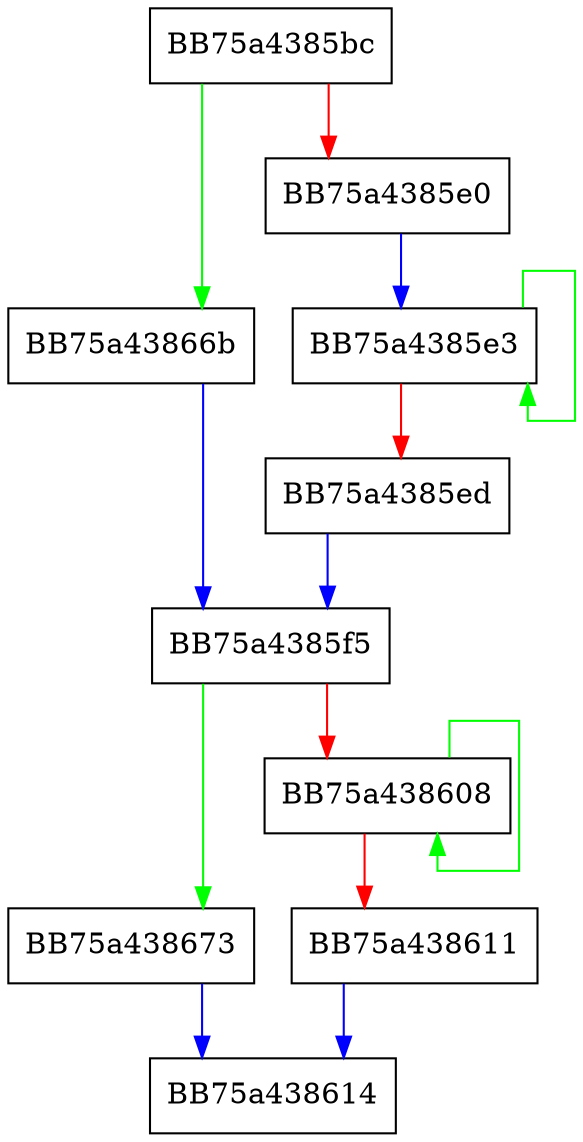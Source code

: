 digraph WPP_SF_sSL {
  node [shape="box"];
  graph [splines=ortho];
  BB75a4385bc -> BB75a43866b [color="green"];
  BB75a4385bc -> BB75a4385e0 [color="red"];
  BB75a4385e0 -> BB75a4385e3 [color="blue"];
  BB75a4385e3 -> BB75a4385e3 [color="green"];
  BB75a4385e3 -> BB75a4385ed [color="red"];
  BB75a4385ed -> BB75a4385f5 [color="blue"];
  BB75a4385f5 -> BB75a438673 [color="green"];
  BB75a4385f5 -> BB75a438608 [color="red"];
  BB75a438608 -> BB75a438608 [color="green"];
  BB75a438608 -> BB75a438611 [color="red"];
  BB75a438611 -> BB75a438614 [color="blue"];
  BB75a43866b -> BB75a4385f5 [color="blue"];
  BB75a438673 -> BB75a438614 [color="blue"];
}